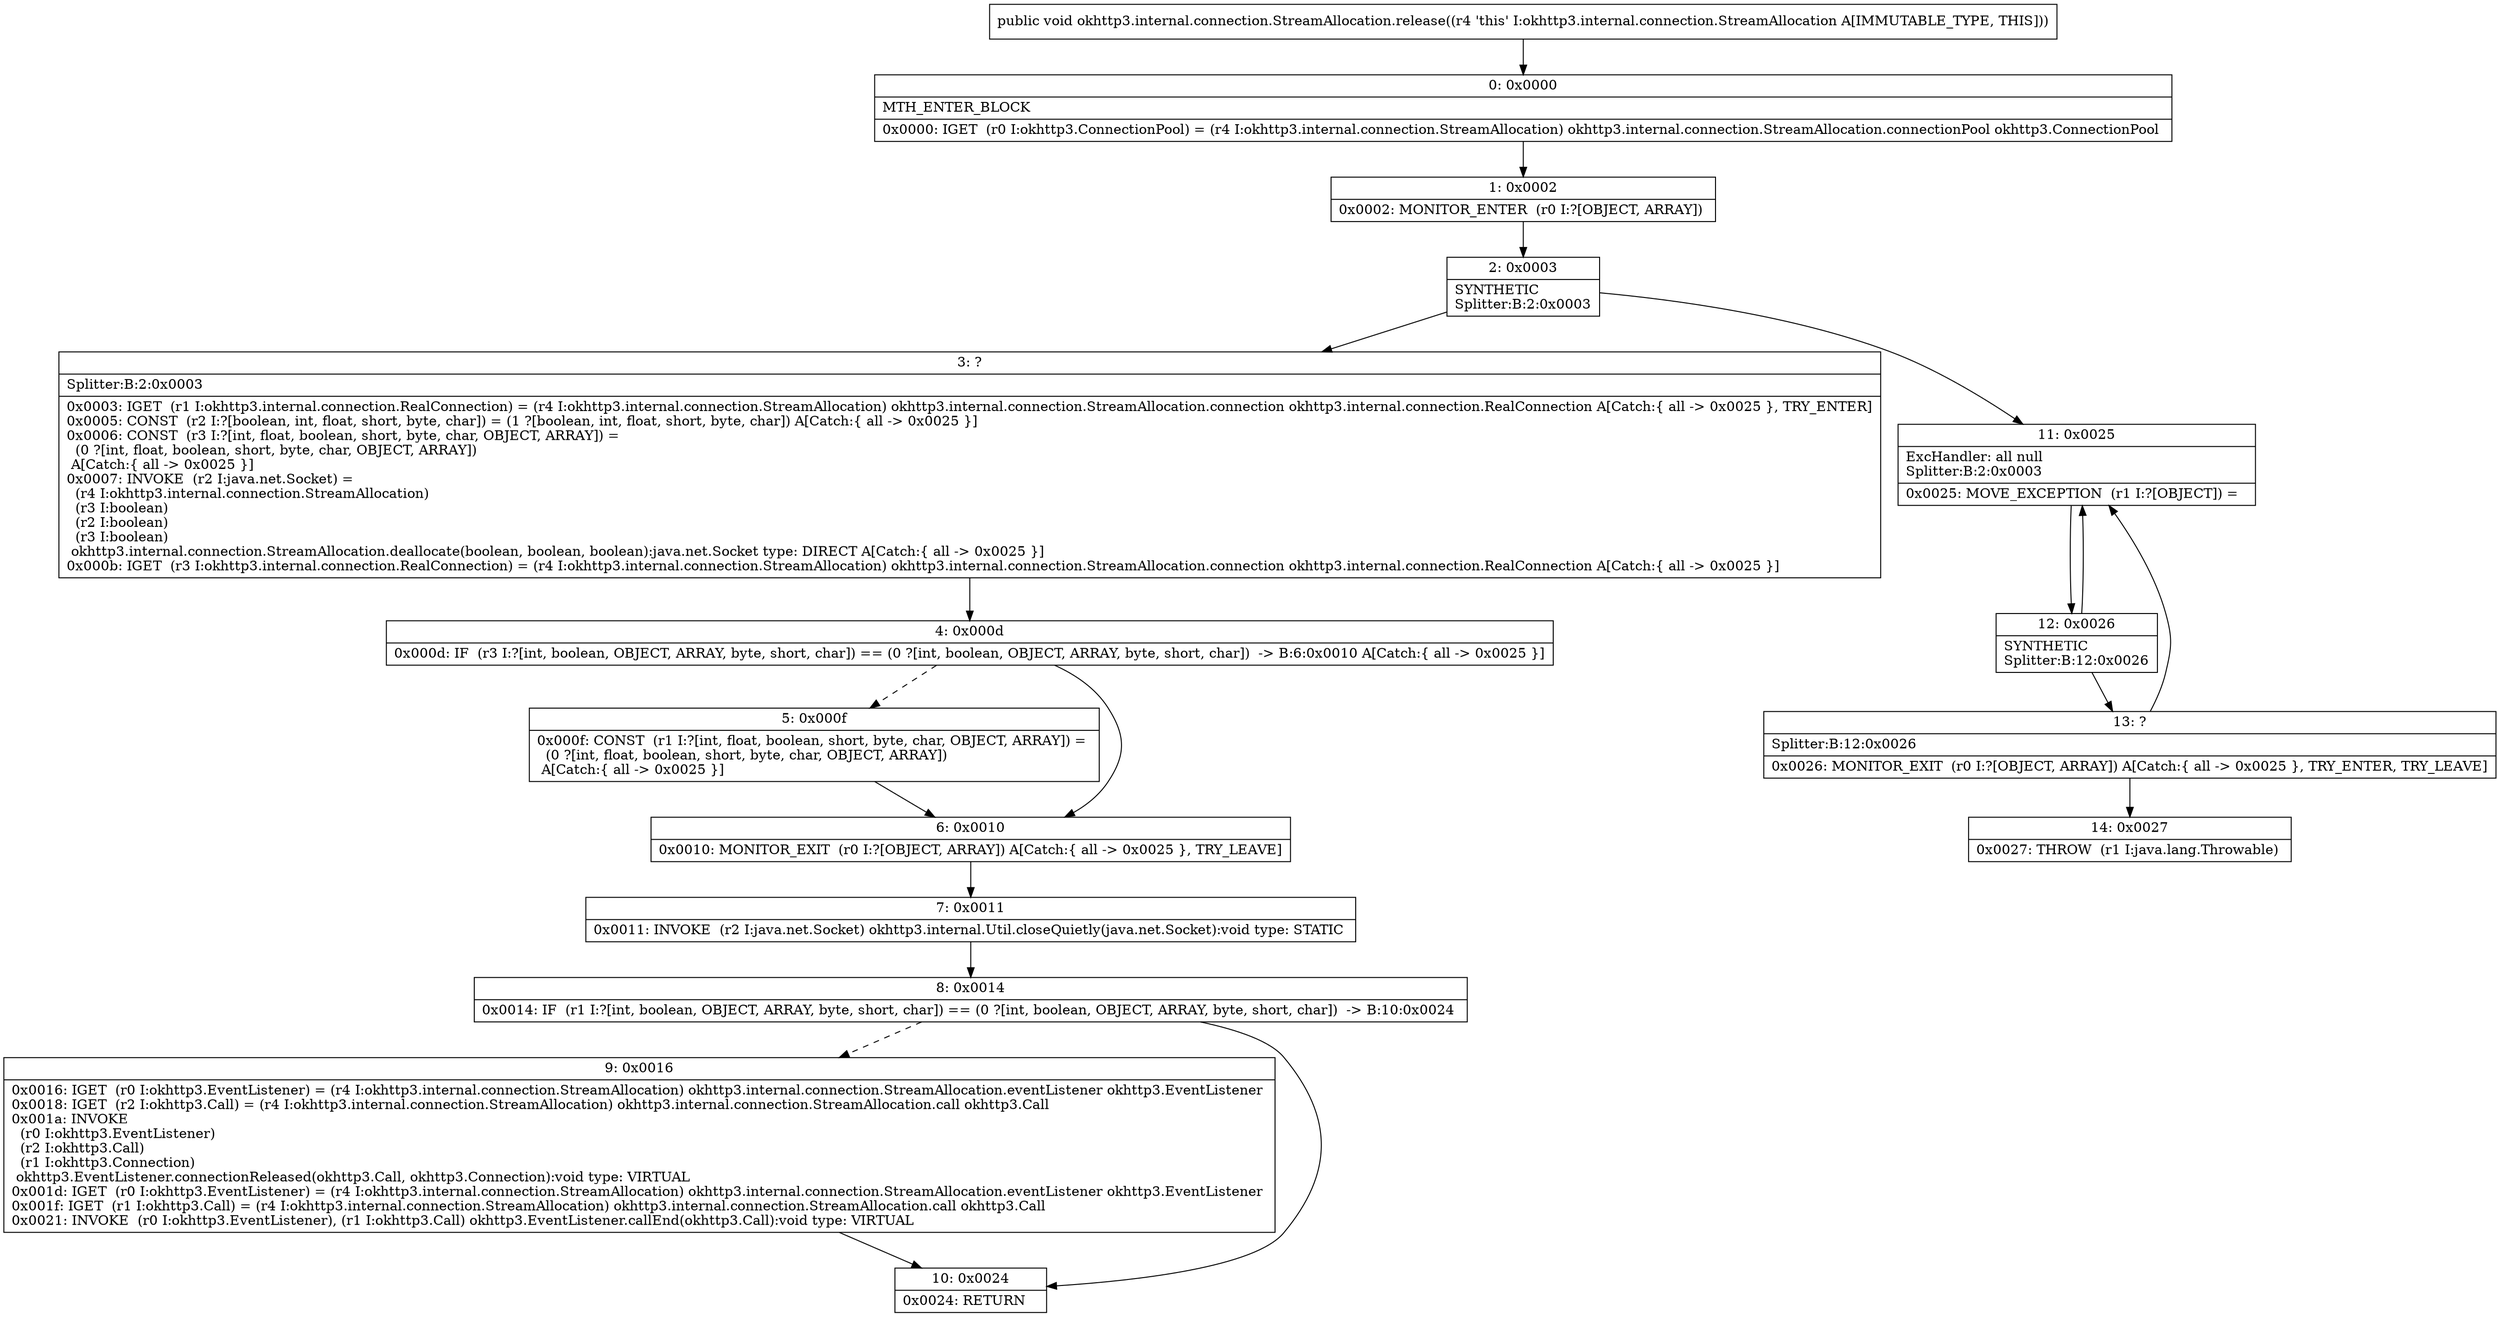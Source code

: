 digraph "CFG forokhttp3.internal.connection.StreamAllocation.release()V" {
Node_0 [shape=record,label="{0\:\ 0x0000|MTH_ENTER_BLOCK\l|0x0000: IGET  (r0 I:okhttp3.ConnectionPool) = (r4 I:okhttp3.internal.connection.StreamAllocation) okhttp3.internal.connection.StreamAllocation.connectionPool okhttp3.ConnectionPool \l}"];
Node_1 [shape=record,label="{1\:\ 0x0002|0x0002: MONITOR_ENTER  (r0 I:?[OBJECT, ARRAY]) \l}"];
Node_2 [shape=record,label="{2\:\ 0x0003|SYNTHETIC\lSplitter:B:2:0x0003\l}"];
Node_3 [shape=record,label="{3\:\ ?|Splitter:B:2:0x0003\l|0x0003: IGET  (r1 I:okhttp3.internal.connection.RealConnection) = (r4 I:okhttp3.internal.connection.StreamAllocation) okhttp3.internal.connection.StreamAllocation.connection okhttp3.internal.connection.RealConnection A[Catch:\{ all \-\> 0x0025 \}, TRY_ENTER]\l0x0005: CONST  (r2 I:?[boolean, int, float, short, byte, char]) = (1 ?[boolean, int, float, short, byte, char]) A[Catch:\{ all \-\> 0x0025 \}]\l0x0006: CONST  (r3 I:?[int, float, boolean, short, byte, char, OBJECT, ARRAY]) = \l  (0 ?[int, float, boolean, short, byte, char, OBJECT, ARRAY])\l A[Catch:\{ all \-\> 0x0025 \}]\l0x0007: INVOKE  (r2 I:java.net.Socket) = \l  (r4 I:okhttp3.internal.connection.StreamAllocation)\l  (r3 I:boolean)\l  (r2 I:boolean)\l  (r3 I:boolean)\l okhttp3.internal.connection.StreamAllocation.deallocate(boolean, boolean, boolean):java.net.Socket type: DIRECT A[Catch:\{ all \-\> 0x0025 \}]\l0x000b: IGET  (r3 I:okhttp3.internal.connection.RealConnection) = (r4 I:okhttp3.internal.connection.StreamAllocation) okhttp3.internal.connection.StreamAllocation.connection okhttp3.internal.connection.RealConnection A[Catch:\{ all \-\> 0x0025 \}]\l}"];
Node_4 [shape=record,label="{4\:\ 0x000d|0x000d: IF  (r3 I:?[int, boolean, OBJECT, ARRAY, byte, short, char]) == (0 ?[int, boolean, OBJECT, ARRAY, byte, short, char])  \-\> B:6:0x0010 A[Catch:\{ all \-\> 0x0025 \}]\l}"];
Node_5 [shape=record,label="{5\:\ 0x000f|0x000f: CONST  (r1 I:?[int, float, boolean, short, byte, char, OBJECT, ARRAY]) = \l  (0 ?[int, float, boolean, short, byte, char, OBJECT, ARRAY])\l A[Catch:\{ all \-\> 0x0025 \}]\l}"];
Node_6 [shape=record,label="{6\:\ 0x0010|0x0010: MONITOR_EXIT  (r0 I:?[OBJECT, ARRAY]) A[Catch:\{ all \-\> 0x0025 \}, TRY_LEAVE]\l}"];
Node_7 [shape=record,label="{7\:\ 0x0011|0x0011: INVOKE  (r2 I:java.net.Socket) okhttp3.internal.Util.closeQuietly(java.net.Socket):void type: STATIC \l}"];
Node_8 [shape=record,label="{8\:\ 0x0014|0x0014: IF  (r1 I:?[int, boolean, OBJECT, ARRAY, byte, short, char]) == (0 ?[int, boolean, OBJECT, ARRAY, byte, short, char])  \-\> B:10:0x0024 \l}"];
Node_9 [shape=record,label="{9\:\ 0x0016|0x0016: IGET  (r0 I:okhttp3.EventListener) = (r4 I:okhttp3.internal.connection.StreamAllocation) okhttp3.internal.connection.StreamAllocation.eventListener okhttp3.EventListener \l0x0018: IGET  (r2 I:okhttp3.Call) = (r4 I:okhttp3.internal.connection.StreamAllocation) okhttp3.internal.connection.StreamAllocation.call okhttp3.Call \l0x001a: INVOKE  \l  (r0 I:okhttp3.EventListener)\l  (r2 I:okhttp3.Call)\l  (r1 I:okhttp3.Connection)\l okhttp3.EventListener.connectionReleased(okhttp3.Call, okhttp3.Connection):void type: VIRTUAL \l0x001d: IGET  (r0 I:okhttp3.EventListener) = (r4 I:okhttp3.internal.connection.StreamAllocation) okhttp3.internal.connection.StreamAllocation.eventListener okhttp3.EventListener \l0x001f: IGET  (r1 I:okhttp3.Call) = (r4 I:okhttp3.internal.connection.StreamAllocation) okhttp3.internal.connection.StreamAllocation.call okhttp3.Call \l0x0021: INVOKE  (r0 I:okhttp3.EventListener), (r1 I:okhttp3.Call) okhttp3.EventListener.callEnd(okhttp3.Call):void type: VIRTUAL \l}"];
Node_10 [shape=record,label="{10\:\ 0x0024|0x0024: RETURN   \l}"];
Node_11 [shape=record,label="{11\:\ 0x0025|ExcHandler: all null\lSplitter:B:2:0x0003\l|0x0025: MOVE_EXCEPTION  (r1 I:?[OBJECT]) =  \l}"];
Node_12 [shape=record,label="{12\:\ 0x0026|SYNTHETIC\lSplitter:B:12:0x0026\l}"];
Node_13 [shape=record,label="{13\:\ ?|Splitter:B:12:0x0026\l|0x0026: MONITOR_EXIT  (r0 I:?[OBJECT, ARRAY]) A[Catch:\{ all \-\> 0x0025 \}, TRY_ENTER, TRY_LEAVE]\l}"];
Node_14 [shape=record,label="{14\:\ 0x0027|0x0027: THROW  (r1 I:java.lang.Throwable) \l}"];
MethodNode[shape=record,label="{public void okhttp3.internal.connection.StreamAllocation.release((r4 'this' I:okhttp3.internal.connection.StreamAllocation A[IMMUTABLE_TYPE, THIS])) }"];
MethodNode -> Node_0;
Node_0 -> Node_1;
Node_1 -> Node_2;
Node_2 -> Node_3;
Node_2 -> Node_11;
Node_3 -> Node_4;
Node_4 -> Node_5[style=dashed];
Node_4 -> Node_6;
Node_5 -> Node_6;
Node_6 -> Node_7;
Node_7 -> Node_8;
Node_8 -> Node_9[style=dashed];
Node_8 -> Node_10;
Node_9 -> Node_10;
Node_11 -> Node_12;
Node_12 -> Node_13;
Node_12 -> Node_11;
Node_13 -> Node_14;
Node_13 -> Node_11;
}

